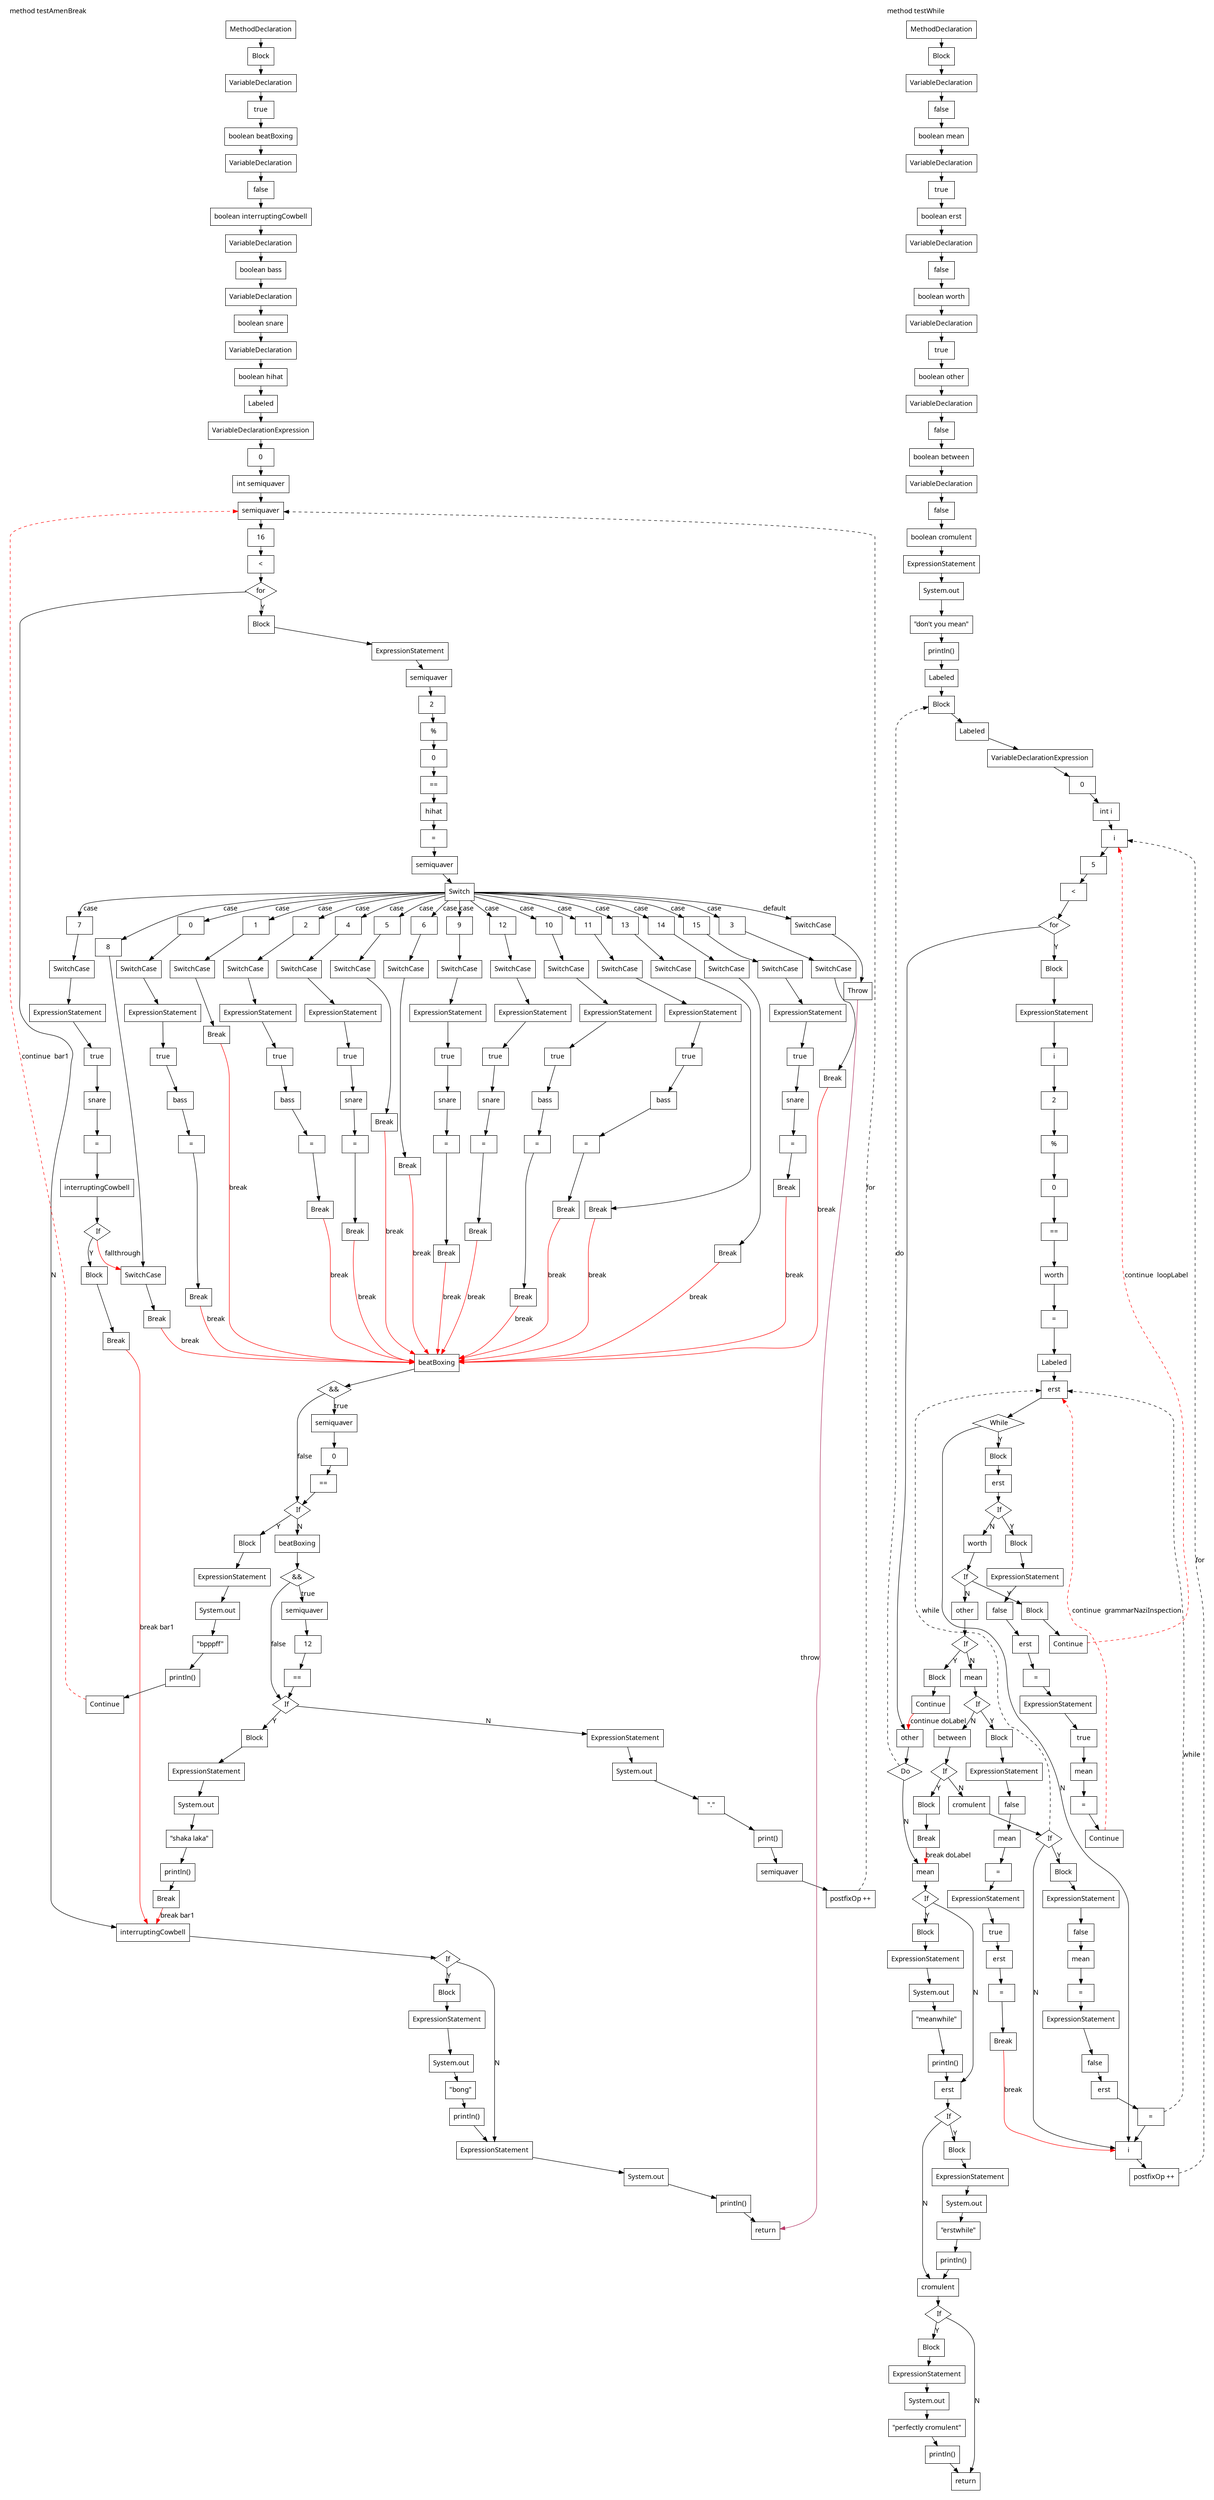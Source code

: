 digraph G {
  node [
    shape = rect;
    fontname = "Handlee";
  ]
  edge [
    fontname = "Handlee";
  ]
  bgcolor = transparent;
  fontname = "Handlee";
  compound = true;
  s_11 [
    class = "methodDeclaration";
    label = "MethodDeclaration";
    fillcolor = white;
    style = filled;
  ];
  s_11_3 [
    class = "block";
    label = "Block";
    fillcolor = white;
    style = filled;
  ];
  s_12 [
    class = "variableDeclaration";
    label = "VariableDeclaration";
    fillcolor = white;
    style = filled;
  ];
  s_12_2 [
    class = "variableDeclarationFragment";
    label = "boolean beatBoxing";
    fillcolor = white;
    style = filled;
  ];
  s_12_4 [
    class = "booleanLiteral literal";
    label = "true";
    fillcolor = white;
    style = filled;
  ];
  s_13 [
    class = "variableDeclaration";
    label = "VariableDeclaration";
    fillcolor = white;
    style = filled;
  ];
  s_13_2 [
    class = "variableDeclarationFragment";
    label = "boolean interruptingCowbell";
    fillcolor = white;
    style = filled;
  ];
  s_13_4 [
    class = "booleanLiteral literal";
    label = "false";
    fillcolor = white;
    style = filled;
  ];
  s_14 [
    class = "variableDeclaration";
    label = "VariableDeclaration";
    fillcolor = white;
    style = filled;
  ];
  s_14_2 [
    class = "variableDeclarationFragment";
    label = "boolean bass";
    fillcolor = white;
    style = filled;
  ];
  s_15 [
    class = "variableDeclaration";
    label = "VariableDeclaration";
    fillcolor = white;
    style = filled;
  ];
  s_15_2 [
    class = "variableDeclarationFragment";
    label = "boolean snare";
    fillcolor = white;
    style = filled;
  ];
  s_16 [
    class = "variableDeclaration";
    label = "VariableDeclaration";
    fillcolor = white;
    style = filled;
  ];
  s_16_2 [
    class = "variableDeclarationFragment";
    label = "boolean hihat";
    fillcolor = white;
    style = filled;
  ];
  s_19 [
    class = "labeled";
    label = "Labeled";
    fillcolor = white;
    style = filled;
  ];
  for_19 [
    class = "for";
    label = "for";
    fillcolor = white;
    shape = diamond;
    style = filled;
  ];
  s_19_3 [
    class = "initialiser variableDeclarationExpression";
    label = "VariableDeclarationExpression";
    fillcolor = white;
    style = filled;
  ];
  s_19_4 [
    class = "variableDeclarationFragment";
    label = "int semiquaver";
    fillcolor = white;
    style = filled;
  ];
  s_19_6 [
    class = "numberLiteral literal";
    label = "0";
    fillcolor = white;
    style = filled;
  ];
  s_19_7 [
    class = "expression infixExpression";
    label = "<";
    fillcolor = white;
    style = filled;
  ];
  s_19_8 [
    class = "simpleName";
    label = "semiquaver";
    fillcolor = white;
    style = filled;
  ];
  s_19_9 [
    class = "numberLiteral literal";
    label = "16";
    fillcolor = white;
    style = filled;
  ];
  s_19_10 [
    class = "postfixExpression updater";
    label = "postfixOp ++";
    fillcolor = white;
    style = filled;
  ];
  s_19_11 [
    class = "simpleName";
    label = "semiquaver";
    fillcolor = white;
    style = filled;
  ];
  s_19_12 [
    class = "block";
    label = "Block";
    fillcolor = white;
    style = filled;
  ];
  s_20 [
    class = "expressionStatement";
    label = "ExpressionStatement";
    fillcolor = white;
    style = filled;
  ];
  s_20_2 [
    class = "assignment";
    label = "=";
    fillcolor = white;
    style = filled;
  ];
  s_20_3 [
    class = "simpleName";
    label = "hihat";
    fillcolor = white;
    style = filled;
  ];
  s_20_4 [
    class = "infixExpression";
    label = "==";
    fillcolor = white;
    style = filled;
  ];
  s_20_6 [
    class = "infixExpression";
    label = "%";
    fillcolor = white;
    style = filled;
  ];
  s_20_7 [
    class = "simpleName";
    label = "semiquaver";
    fillcolor = white;
    style = filled;
  ];
  s_20_8 [
    class = "numberLiteral literal";
    label = "2";
    fillcolor = white;
    style = filled;
  ];
  s_20_9 [
    class = "numberLiteral literal";
    label = "0";
    fillcolor = white;
    style = filled;
  ];
  s_21 [
    class = "centralSwitch switch";
    label = "Switch";
    fillcolor = white;
    style = filled;
  ];
  s_21_2 [
    class = "simpleName";
    label = "semiquaver";
    fillcolor = white;
    style = filled;
  ];
  s_22 [
    class = "switchCase centralSwitch";
    label = "SwitchCase";
    fillcolor = white;
    style = filled;
  ];
  s_22_2 [
    class = "numberLiteral literal";
    label = "0";
    fillcolor = white;
    style = filled;
  ];
  s_22_3 [
    class = "expressionStatement";
    label = "ExpressionStatement";
    fillcolor = white;
    style = filled;
  ];
  s_22_4 [
    class = "assignment";
    label = "=";
    fillcolor = white;
    style = filled;
  ];
  s_22_5 [
    class = "simpleName";
    label = "bass";
    fillcolor = white;
    style = filled;
  ];
  s_22_6 [
    class = "booleanLiteral literal";
    label = "true";
    fillcolor = white;
    style = filled;
  ];
  s_22_7 [
    class = "break";
    label = "Break";
    fillcolor = white;
    style = filled;
  ];
  s_23 [
    class = "switchCase centralSwitch";
    label = "SwitchCase";
    fillcolor = white;
    style = filled;
  ];
  s_23_2 [
    class = "numberLiteral literal";
    label = "1";
    fillcolor = white;
    style = filled;
  ];
  s_23_3 [
    class = "break";
    label = "Break";
    fillcolor = white;
    style = filled;
  ];
  s_24 [
    class = "switchCase centralSwitch";
    label = "SwitchCase";
    fillcolor = white;
    style = filled;
  ];
  s_24_2 [
    class = "numberLiteral literal";
    label = "2";
    fillcolor = white;
    style = filled;
  ];
  s_24_3 [
    class = "expressionStatement";
    label = "ExpressionStatement";
    fillcolor = white;
    style = filled;
  ];
  s_24_4 [
    class = "assignment";
    label = "=";
    fillcolor = white;
    style = filled;
  ];
  s_24_5 [
    class = "simpleName";
    label = "bass";
    fillcolor = white;
    style = filled;
  ];
  s_24_6 [
    class = "booleanLiteral literal";
    label = "true";
    fillcolor = white;
    style = filled;
  ];
  s_24_7 [
    class = "break";
    label = "Break";
    fillcolor = white;
    style = filled;
  ];
  s_25 [
    class = "switchCase centralSwitch";
    label = "SwitchCase";
    fillcolor = white;
    style = filled;
  ];
  s_25_2 [
    class = "numberLiteral literal";
    label = "3";
    fillcolor = white;
    style = filled;
  ];
  s_25_3 [
    class = "break";
    label = "Break";
    fillcolor = white;
    style = filled;
  ];
  s_26 [
    class = "switchCase centralSwitch";
    label = "SwitchCase";
    fillcolor = white;
    style = filled;
  ];
  s_26_2 [
    class = "numberLiteral literal";
    label = "4";
    fillcolor = white;
    style = filled;
  ];
  s_26_3 [
    class = "expressionStatement";
    label = "ExpressionStatement";
    fillcolor = white;
    style = filled;
  ];
  s_26_4 [
    class = "assignment";
    label = "=";
    fillcolor = white;
    style = filled;
  ];
  s_26_5 [
    class = "simpleName";
    label = "snare";
    fillcolor = white;
    style = filled;
  ];
  s_26_6 [
    class = "booleanLiteral literal";
    label = "true";
    fillcolor = white;
    style = filled;
  ];
  s_26_7 [
    class = "break";
    label = "Break";
    fillcolor = white;
    style = filled;
  ];
  s_27 [
    class = "switchCase centralSwitch";
    label = "SwitchCase";
    fillcolor = white;
    style = filled;
  ];
  s_27_2 [
    class = "numberLiteral literal";
    label = "5";
    fillcolor = white;
    style = filled;
  ];
  s_27_3 [
    class = "break";
    label = "Break";
    fillcolor = white;
    style = filled;
  ];
  s_28 [
    class = "switchCase centralSwitch";
    label = "SwitchCase";
    fillcolor = white;
    style = filled;
  ];
  s_28_2 [
    class = "numberLiteral literal";
    label = "6";
    fillcolor = white;
    style = filled;
  ];
  s_28_3 [
    class = "break";
    label = "Break";
    fillcolor = white;
    style = filled;
  ];
  s_29 [
    class = "switchCase centralSwitch";
    label = "SwitchCase";
    fillcolor = white;
    style = filled;
  ];
  s_29_2 [
    class = "numberLiteral literal";
    label = "7";
    fillcolor = white;
    style = filled;
  ];
  s_29_3 [
    class = "expressionStatement";
    label = "ExpressionStatement";
    fillcolor = white;
    style = filled;
  ];
  s_29_4 [
    class = "assignment";
    label = "=";
    fillcolor = white;
    style = filled;
  ];
  s_29_5 [
    class = "simpleName";
    label = "snare";
    fillcolor = white;
    style = filled;
  ];
  s_29_6 [
    class = "booleanLiteral literal";
    label = "true";
    fillcolor = white;
    style = filled;
  ];
  if_29 [
    class = "if";
    label = " If";
    fillcolor = white;
    shape = diamond;
    style = filled;
  ];
  s_29_7 [
    class = "simpleName";
    label = "interruptingCowbell";
    fillcolor = white;
    style = filled;
  ];
  s_29_8 [
    class = "block";
    label = "Block";
    fillcolor = white;
    style = filled;
  ];
  s_29_9 [
    class = "break";
    label = "Break";
    fillcolor = white;
    style = filled;
  ];
  s_30 [
    class = "switchCase centralSwitch";
    label = "SwitchCase";
    fillcolor = white;
    style = filled;
  ];
  s_30_2 [
    class = "numberLiteral literal";
    label = "8";
    fillcolor = white;
    style = filled;
  ];
  s_30_3 [
    class = "break";
    label = "Break";
    fillcolor = white;
    style = filled;
  ];
  s_31 [
    class = "switchCase centralSwitch";
    label = "SwitchCase";
    fillcolor = white;
    style = filled;
  ];
  s_31_2 [
    class = "numberLiteral literal";
    label = "9";
    fillcolor = white;
    style = filled;
  ];
  s_31_3 [
    class = "expressionStatement";
    label = "ExpressionStatement";
    fillcolor = white;
    style = filled;
  ];
  s_31_4 [
    class = "assignment";
    label = "=";
    fillcolor = white;
    style = filled;
  ];
  s_31_5 [
    class = "simpleName";
    label = "snare";
    fillcolor = white;
    style = filled;
  ];
  s_31_6 [
    class = "booleanLiteral literal";
    label = "true";
    fillcolor = white;
    style = filled;
  ];
  s_31_7 [
    class = "break";
    label = "Break";
    fillcolor = white;
    style = filled;
  ];
  s_32 [
    class = "switchCase centralSwitch";
    label = "SwitchCase";
    fillcolor = white;
    style = filled;
  ];
  s_32_2 [
    class = "numberLiteral literal";
    label = "10";
    fillcolor = white;
    style = filled;
  ];
  s_32_3 [
    class = "expressionStatement";
    label = "ExpressionStatement";
    fillcolor = white;
    style = filled;
  ];
  s_32_4 [
    class = "assignment";
    label = "=";
    fillcolor = white;
    style = filled;
  ];
  s_32_5 [
    class = "simpleName";
    label = "bass";
    fillcolor = white;
    style = filled;
  ];
  s_32_6 [
    class = "booleanLiteral literal";
    label = "true";
    fillcolor = white;
    style = filled;
  ];
  s_32_7 [
    class = "break";
    label = "Break";
    fillcolor = white;
    style = filled;
  ];
  s_33 [
    class = "switchCase centralSwitch";
    label = "SwitchCase";
    fillcolor = white;
    style = filled;
  ];
  s_33_2 [
    class = "numberLiteral literal";
    label = "11";
    fillcolor = white;
    style = filled;
  ];
  s_33_3 [
    class = "expressionStatement";
    label = "ExpressionStatement";
    fillcolor = white;
    style = filled;
  ];
  s_33_4 [
    class = "assignment";
    label = "=";
    fillcolor = white;
    style = filled;
  ];
  s_33_5 [
    class = "simpleName";
    label = "bass";
    fillcolor = white;
    style = filled;
  ];
  s_33_6 [
    class = "booleanLiteral literal";
    label = "true";
    fillcolor = white;
    style = filled;
  ];
  s_33_7 [
    class = "break";
    label = "Break";
    fillcolor = white;
    style = filled;
  ];
  s_34 [
    class = "switchCase centralSwitch";
    label = "SwitchCase";
    fillcolor = white;
    style = filled;
  ];
  s_34_2 [
    class = "numberLiteral literal";
    label = "12";
    fillcolor = white;
    style = filled;
  ];
  s_34_3 [
    class = "expressionStatement";
    label = "ExpressionStatement";
    fillcolor = white;
    style = filled;
  ];
  s_34_4 [
    class = "assignment";
    label = "=";
    fillcolor = white;
    style = filled;
  ];
  s_34_5 [
    class = "simpleName";
    label = "snare";
    fillcolor = white;
    style = filled;
  ];
  s_34_6 [
    class = "booleanLiteral literal";
    label = "true";
    fillcolor = white;
    style = filled;
  ];
  s_34_7 [
    class = "break";
    label = "Break";
    fillcolor = white;
    style = filled;
  ];
  s_35 [
    class = "switchCase centralSwitch";
    label = "SwitchCase";
    fillcolor = white;
    style = filled;
  ];
  s_35_2 [
    class = "numberLiteral literal";
    label = "13";
    fillcolor = white;
    style = filled;
  ];
  s_35_3 [
    class = "break";
    label = "Break";
    fillcolor = white;
    style = filled;
  ];
  s_36 [
    class = "switchCase centralSwitch";
    label = "SwitchCase";
    fillcolor = white;
    style = filled;
  ];
  s_36_2 [
    class = "numberLiteral literal";
    label = "14";
    fillcolor = white;
    style = filled;
  ];
  s_36_3 [
    class = "break";
    label = "Break";
    fillcolor = white;
    style = filled;
  ];
  s_37 [
    class = "switchCase centralSwitch";
    label = "SwitchCase";
    fillcolor = white;
    style = filled;
  ];
  s_37_2 [
    class = "numberLiteral literal";
    label = "15";
    fillcolor = white;
    style = filled;
  ];
  s_37_3 [
    class = "expressionStatement";
    label = "ExpressionStatement";
    fillcolor = white;
    style = filled;
  ];
  s_37_4 [
    class = "assignment";
    label = "=";
    fillcolor = white;
    style = filled;
  ];
  s_37_5 [
    class = "simpleName";
    label = "snare";
    fillcolor = white;
    style = filled;
  ];
  s_37_6 [
    class = "booleanLiteral literal";
    label = "true";
    fillcolor = white;
    style = filled;
  ];
  s_37_7 [
    class = "break";
    label = "Break";
    fillcolor = white;
    style = filled;
  ];
  s_38 [
    class = "switchCase centralSwitch";
    label = "SwitchCase";
    fillcolor = white;
    style = filled;
  ];
  s_39 [
    class = "throw";
    label = "Throw";
    fillcolor = white;
    style = filled;
  ];
  if_41 [
    class = "if";
    label = " If";
    fillcolor = white;
    shape = diamond;
    style = filled;
  ];
  s_41 [
    class = "infixExpression infixConditional";
    label = "&&";
    fillcolor = white;
    shape = diamond;
    style = filled;
  ];
  s_41_2 [
    class = "simpleName";
    label = "beatBoxing";
    fillcolor = white;
    style = filled;
  ];
  s_41_3 [
    class = "infixExpression";
    label = "==";
    fillcolor = white;
    style = filled;
  ];
  s_41_4 [
    class = "simpleName";
    label = "semiquaver";
    fillcolor = white;
    style = filled;
  ];
  s_41_5 [
    class = "numberLiteral literal";
    label = "0";
    fillcolor = white;
    style = filled;
  ];
  s_41_6 [
    class = "block";
    label = "Block";
    fillcolor = white;
    style = filled;
  ];
  s_42 [
    class = "expressionStatement";
    label = "ExpressionStatement";
    fillcolor = white;
    style = filled;
  ];
  s_42_2 [
    class = "methodInvocation";
    label = "println()";
    fillcolor = white;
    style = filled;
  ];
  s_42_3 [
    class = "qualifiedName";
    label = "System.out";
    fillcolor = white;
    style = filled;
  ];
  s_42_7 [
    class = "stringLiteral literal";
    label = "\"bpppff\"";
    fillcolor = white;
    style = filled;
  ];
  s_43 [
    class = "continue";
    label = "Continue";
    fillcolor = white;
    style = filled;
  ];
  if_45 [
    class = "if";
    label = " If";
    fillcolor = white;
    shape = diamond;
    style = filled;
  ];
  s_45 [
    class = "infixExpression infixConditional";
    label = "&&";
    fillcolor = white;
    shape = diamond;
    style = filled;
  ];
  s_45_2 [
    class = "simpleName";
    label = "beatBoxing";
    fillcolor = white;
    style = filled;
  ];
  s_45_3 [
    class = "infixExpression";
    label = "==";
    fillcolor = white;
    style = filled;
  ];
  s_45_4 [
    class = "simpleName";
    label = "semiquaver";
    fillcolor = white;
    style = filled;
  ];
  s_45_5 [
    class = "numberLiteral literal";
    label = "12";
    fillcolor = white;
    style = filled;
  ];
  s_45_6 [
    class = "block";
    label = "Block";
    fillcolor = white;
    style = filled;
  ];
  s_46 [
    class = "expressionStatement";
    label = "ExpressionStatement";
    fillcolor = white;
    style = filled;
  ];
  s_46_2 [
    class = "methodInvocation";
    label = "println()";
    fillcolor = white;
    style = filled;
  ];
  s_46_3 [
    class = "qualifiedName";
    label = "System.out";
    fillcolor = white;
    style = filled;
  ];
  s_46_7 [
    class = "stringLiteral literal";
    label = "\"shaka laka\"";
    fillcolor = white;
    style = filled;
  ];
  s_47 [
    class = "break";
    label = "Break";
    fillcolor = white;
    style = filled;
  ];
  s_49 [
    class = "expressionStatement";
    label = "ExpressionStatement";
    fillcolor = white;
    style = filled;
  ];
  s_49_2 [
    class = "methodInvocation";
    label = "print()";
    fillcolor = white;
    style = filled;
  ];
  s_49_3 [
    class = "qualifiedName";
    label = "System.out";
    fillcolor = white;
    style = filled;
  ];
  s_49_7 [
    class = "stringLiteral literal";
    label = "\".\"";
    fillcolor = white;
    style = filled;
  ];
  if_51 [
    class = "if";
    label = " If";
    fillcolor = white;
    shape = diamond;
    style = filled;
  ];
  s_51 [
    class = "simpleName";
    label = "interruptingCowbell";
    fillcolor = white;
    style = filled;
  ];
  s_51_2 [
    class = "block";
    label = "Block";
    fillcolor = white;
    style = filled;
  ];
  s_52 [
    class = "expressionStatement";
    label = "ExpressionStatement";
    fillcolor = white;
    style = filled;
  ];
  s_52_2 [
    class = "methodInvocation";
    label = "println()";
    fillcolor = white;
    style = filled;
  ];
  s_52_3 [
    class = "qualifiedName";
    label = "System.out";
    fillcolor = white;
    style = filled;
  ];
  s_52_7 [
    class = "stringLiteral literal";
    label = "\"bong\"";
    fillcolor = white;
    style = filled;
  ];
  s_54 [
    class = "expressionStatement";
    label = "ExpressionStatement";
    fillcolor = white;
    style = filled;
  ];
  s_54_2 [
    class = "methodInvocation";
    label = "println()";
    fillcolor = white;
    style = filled;
  ];
  s_54_3 [
    class = "qualifiedName";
    label = "System.out";
    fillcolor = white;
    style = filled;
  ];
  s_57 [
    class = "methodDeclaration";
    label = "MethodDeclaration";
    fillcolor = white;
    style = filled;
  ];
  s_57_3 [
    class = "block";
    label = "Block";
    fillcolor = white;
    style = filled;
  ];
  s_58 [
    class = "variableDeclaration";
    label = "VariableDeclaration";
    fillcolor = white;
    style = filled;
  ];
  s_58_2 [
    class = "variableDeclarationFragment";
    label = "boolean mean";
    fillcolor = white;
    style = filled;
  ];
  s_58_4 [
    class = "booleanLiteral literal";
    label = "false";
    fillcolor = white;
    style = filled;
  ];
  s_59 [
    class = "variableDeclaration";
    label = "VariableDeclaration";
    fillcolor = white;
    style = filled;
  ];
  s_59_2 [
    class = "variableDeclarationFragment";
    label = "boolean erst";
    fillcolor = white;
    style = filled;
  ];
  s_59_4 [
    class = "booleanLiteral literal";
    label = "true";
    fillcolor = white;
    style = filled;
  ];
  s_60 [
    class = "variableDeclaration";
    label = "VariableDeclaration";
    fillcolor = white;
    style = filled;
  ];
  s_60_2 [
    class = "variableDeclarationFragment";
    label = "boolean worth";
    fillcolor = white;
    style = filled;
  ];
  s_60_4 [
    class = "booleanLiteral literal";
    label = "false";
    fillcolor = white;
    style = filled;
  ];
  s_61 [
    class = "variableDeclaration";
    label = "VariableDeclaration";
    fillcolor = white;
    style = filled;
  ];
  s_61_2 [
    class = "variableDeclarationFragment";
    label = "boolean other";
    fillcolor = white;
    style = filled;
  ];
  s_61_4 [
    class = "booleanLiteral literal";
    label = "true";
    fillcolor = white;
    style = filled;
  ];
  s_62 [
    class = "variableDeclaration";
    label = "VariableDeclaration";
    fillcolor = white;
    style = filled;
  ];
  s_62_2 [
    class = "variableDeclarationFragment";
    label = "boolean between";
    fillcolor = white;
    style = filled;
  ];
  s_62_4 [
    class = "booleanLiteral literal";
    label = "false";
    fillcolor = white;
    style = filled;
  ];
  s_64 [
    class = "variableDeclaration";
    label = "VariableDeclaration";
    fillcolor = white;
    style = filled;
  ];
  s_64_2 [
    class = "variableDeclarationFragment";
    label = "boolean cromulent";
    fillcolor = white;
    style = filled;
  ];
  s_64_4 [
    class = "booleanLiteral literal";
    label = "false";
    fillcolor = white;
    style = filled;
  ];
  s_65 [
    class = "expressionStatement";
    label = "ExpressionStatement";
    fillcolor = white;
    style = filled;
  ];
  s_65_2 [
    class = "methodInvocation";
    label = "println()";
    fillcolor = white;
    style = filled;
  ];
  s_65_3 [
    class = "qualifiedName";
    label = "System.out";
    fillcolor = white;
    style = filled;
  ];
  s_65_7 [
    class = "stringLiteral literal";
    label = "\"don't you mean\"";
    fillcolor = white;
    style = filled;
  ];
  s_66 [
    class = "labeled";
    label = "Labeled";
    fillcolor = white;
    style = filled;
  ];
  do_66 [
    class = "do";
    label = " Do";
    fillcolor = white;
    shape = diamond;
    style = filled;
  ];
  s_66_3 [
    class = "block";
    label = "Block";
    fillcolor = white;
    style = filled;
  ];
  s_67 [
    class = "labeled";
    label = "Labeled";
    fillcolor = white;
    style = filled;
  ];
  for_67 [
    class = "for";
    label = "for";
    fillcolor = white;
    shape = diamond;
    style = filled;
  ];
  s_67_3 [
    class = "initialiser variableDeclarationExpression";
    label = "VariableDeclarationExpression";
    fillcolor = white;
    style = filled;
  ];
  s_67_4 [
    class = "variableDeclarationFragment";
    label = "int i";
    fillcolor = white;
    style = filled;
  ];
  s_67_6 [
    class = "numberLiteral literal";
    label = "0";
    fillcolor = white;
    style = filled;
  ];
  s_67_7 [
    class = "expression infixExpression";
    label = "<";
    fillcolor = white;
    style = filled;
  ];
  s_67_8 [
    class = "simpleName";
    label = "i";
    fillcolor = white;
    style = filled;
  ];
  s_67_9 [
    class = "numberLiteral literal";
    label = "5";
    fillcolor = white;
    style = filled;
  ];
  s_67_10 [
    class = "postfixExpression updater";
    label = "postfixOp ++";
    fillcolor = white;
    style = filled;
  ];
  s_67_11 [
    class = "simpleName";
    label = "i";
    fillcolor = white;
    style = filled;
  ];
  s_67_12 [
    class = "block";
    label = "Block";
    fillcolor = white;
    style = filled;
  ];
  s_68 [
    class = "expressionStatement";
    label = "ExpressionStatement";
    fillcolor = white;
    style = filled;
  ];
  s_68_2 [
    class = "assignment";
    label = "=";
    fillcolor = white;
    style = filled;
  ];
  s_68_3 [
    class = "simpleName";
    label = "worth";
    fillcolor = white;
    style = filled;
  ];
  s_68_4 [
    class = "infixExpression";
    label = "==";
    fillcolor = white;
    style = filled;
  ];
  s_68_5 [
    class = "infixExpression";
    label = "%";
    fillcolor = white;
    style = filled;
  ];
  s_68_6 [
    class = "simpleName";
    label = "i";
    fillcolor = white;
    style = filled;
  ];
  s_68_7 [
    class = "numberLiteral literal";
    label = "2";
    fillcolor = white;
    style = filled;
  ];
  s_68_8 [
    class = "numberLiteral literal";
    label = "0";
    fillcolor = white;
    style = filled;
  ];
  s_70 [
    class = "labeled";
    label = "Labeled";
    fillcolor = white;
    style = filled;
  ];
  while_70 [
    class = "while";
    label = " While";
    fillcolor = white;
    shape = diamond;
    style = filled;
  ];
  s_70_3 [
    class = "simpleName";
    label = "erst";
    fillcolor = white;
    style = filled;
  ];
  s_70_4 [
    class = "block";
    label = "Block";
    fillcolor = white;
    style = filled;
  ];
  if_71 [
    class = "if";
    label = " If";
    fillcolor = white;
    shape = diamond;
    style = filled;
  ];
  s_71 [
    class = "simpleName";
    label = "erst";
    fillcolor = white;
    style = filled;
  ];
  s_71_2 [
    class = "block";
    label = "Block";
    fillcolor = white;
    style = filled;
  ];
  s_72 [
    class = "expressionStatement";
    label = "ExpressionStatement";
    fillcolor = white;
    style = filled;
  ];
  s_72_2 [
    class = "assignment";
    label = "=";
    fillcolor = white;
    style = filled;
  ];
  s_72_3 [
    class = "simpleName";
    label = "erst";
    fillcolor = white;
    style = filled;
  ];
  s_72_4 [
    class = "booleanLiteral literal";
    label = "false";
    fillcolor = white;
    style = filled;
  ];
  s_73 [
    class = "expressionStatement";
    label = "ExpressionStatement";
    fillcolor = white;
    style = filled;
  ];
  s_73_2 [
    class = "assignment";
    label = "=";
    fillcolor = white;
    style = filled;
  ];
  s_73_3 [
    class = "simpleName";
    label = "mean";
    fillcolor = white;
    style = filled;
  ];
  s_73_4 [
    class = "booleanLiteral literal";
    label = "true";
    fillcolor = white;
    style = filled;
  ];
  s_74 [
    class = "continue";
    label = "Continue";
    fillcolor = white;
    style = filled;
  ];
  if_75 [
    class = "if";
    label = " If";
    fillcolor = white;
    shape = diamond;
    style = filled;
  ];
  s_75 [
    class = "simpleName";
    label = "worth";
    fillcolor = white;
    style = filled;
  ];
  s_75_2 [
    class = "block";
    label = "Block";
    fillcolor = white;
    style = filled;
  ];
  s_76 [
    class = "continue";
    label = "Continue";
    fillcolor = white;
    style = filled;
  ];
  if_77 [
    class = "if";
    label = " If";
    fillcolor = white;
    shape = diamond;
    style = filled;
  ];
  s_77 [
    class = "simpleName";
    label = "other";
    fillcolor = white;
    style = filled;
  ];
  s_77_2 [
    class = "block";
    label = "Block";
    fillcolor = white;
    style = filled;
  ];
  s_78 [
    class = "continue";
    label = "Continue";
    fillcolor = white;
    style = filled;
  ];
  if_79 [
    class = "if";
    label = " If";
    fillcolor = white;
    shape = diamond;
    style = filled;
  ];
  s_79 [
    class = "simpleName";
    label = "mean";
    fillcolor = white;
    style = filled;
  ];
  s_79_2 [
    class = "block";
    label = "Block";
    fillcolor = white;
    style = filled;
  ];
  s_80 [
    class = "expressionStatement";
    label = "ExpressionStatement";
    fillcolor = white;
    style = filled;
  ];
  s_80_2 [
    class = "assignment";
    label = "=";
    fillcolor = white;
    style = filled;
  ];
  s_80_3 [
    class = "simpleName";
    label = "mean";
    fillcolor = white;
    style = filled;
  ];
  s_80_4 [
    class = "booleanLiteral literal";
    label = "false";
    fillcolor = white;
    style = filled;
  ];
  s_81 [
    class = "expressionStatement";
    label = "ExpressionStatement";
    fillcolor = white;
    style = filled;
  ];
  s_81_2 [
    class = "assignment";
    label = "=";
    fillcolor = white;
    style = filled;
  ];
  s_81_3 [
    class = "simpleName";
    label = "erst";
    fillcolor = white;
    style = filled;
  ];
  s_81_4 [
    class = "booleanLiteral literal";
    label = "true";
    fillcolor = white;
    style = filled;
  ];
  s_82 [
    class = "break";
    label = "Break";
    fillcolor = white;
    style = filled;
  ];
  if_83 [
    class = "if";
    label = " If";
    fillcolor = white;
    shape = diamond;
    style = filled;
  ];
  s_83 [
    class = "simpleName";
    label = "between";
    fillcolor = white;
    style = filled;
  ];
  s_83_2 [
    class = "block";
    label = "Block";
    fillcolor = white;
    style = filled;
  ];
  s_84 [
    class = "break";
    label = "Break";
    fillcolor = white;
    style = filled;
  ];
  if_85 [
    class = "if";
    label = " If";
    fillcolor = white;
    shape = diamond;
    style = filled;
  ];
  s_85 [
    class = "simpleName";
    label = "cromulent";
    fillcolor = white;
    style = filled;
  ];
  s_85_2 [
    class = "block";
    label = "Block";
    fillcolor = white;
    style = filled;
  ];
  s_86 [
    class = "expressionStatement";
    label = "ExpressionStatement";
    fillcolor = white;
    style = filled;
  ];
  s_86_2 [
    class = "assignment";
    label = "=";
    fillcolor = white;
    style = filled;
  ];
  s_86_3 [
    class = "simpleName";
    label = "mean";
    fillcolor = white;
    style = filled;
  ];
  s_86_4 [
    class = "booleanLiteral literal";
    label = "false";
    fillcolor = white;
    style = filled;
  ];
  s_87 [
    class = "expressionStatement";
    label = "ExpressionStatement";
    fillcolor = white;
    style = filled;
  ];
  s_87_2 [
    class = "assignment";
    label = "=";
    fillcolor = white;
    style = filled;
  ];
  s_87_3 [
    class = "simpleName";
    label = "erst";
    fillcolor = white;
    style = filled;
  ];
  s_87_4 [
    class = "booleanLiteral literal";
    label = "false";
    fillcolor = white;
    style = filled;
  ];
  s_91 [
    class = "simpleName";
    label = "other";
    fillcolor = white;
    style = filled;
  ];
  if_93 [
    class = "if";
    label = " If";
    fillcolor = white;
    shape = diamond;
    style = filled;
  ];
  s_93 [
    class = "simpleName";
    label = "mean";
    fillcolor = white;
    style = filled;
  ];
  s_93_2 [
    class = "block";
    label = "Block";
    fillcolor = white;
    style = filled;
  ];
  s_93_3 [
    class = "expressionStatement";
    label = "ExpressionStatement";
    fillcolor = white;
    style = filled;
  ];
  s_93_4 [
    class = "methodInvocation";
    label = "println()";
    fillcolor = white;
    style = filled;
  ];
  s_93_5 [
    class = "qualifiedName";
    label = "System.out";
    fillcolor = white;
    style = filled;
  ];
  s_93_9 [
    class = "stringLiteral literal";
    label = "\"meanwhile\"";
    fillcolor = white;
    style = filled;
  ];
  if_94 [
    class = "if";
    label = " If";
    fillcolor = white;
    shape = diamond;
    style = filled;
  ];
  s_94 [
    class = "simpleName";
    label = "erst";
    fillcolor = white;
    style = filled;
  ];
  s_94_2 [
    class = "block";
    label = "Block";
    fillcolor = white;
    style = filled;
  ];
  s_94_3 [
    class = "expressionStatement";
    label = "ExpressionStatement";
    fillcolor = white;
    style = filled;
  ];
  s_94_4 [
    class = "methodInvocation";
    label = "println()";
    fillcolor = white;
    style = filled;
  ];
  s_94_5 [
    class = "qualifiedName";
    label = "System.out";
    fillcolor = white;
    style = filled;
  ];
  s_94_9 [
    class = "stringLiteral literal";
    label = "\"erstwhile\"";
    fillcolor = white;
    style = filled;
  ];
  if_95 [
    class = "if";
    label = " If";
    fillcolor = white;
    shape = diamond;
    style = filled;
  ];
  s_95 [
    class = "simpleName";
    label = "cromulent";
    fillcolor = white;
    style = filled;
  ];
  s_95_2 [
    class = "block";
    label = "Block";
    fillcolor = white;
    style = filled;
  ];
  s_95_3 [
    class = "expressionStatement";
    label = "ExpressionStatement";
    fillcolor = white;
    style = filled;
  ];
  s_95_4 [
    class = "methodInvocation";
    label = "println()";
    fillcolor = white;
    style = filled;
  ];
  s_95_5 [
    class = "qualifiedName";
    label = "System.out";
    fillcolor = white;
    style = filled;
  ];
  s_95_9 [
    class = "stringLiteral literal";
    label = "\"perfectly cromulent\"";
    fillcolor = white;
    style = filled;
  ];
  m_55 [
    class = "method end";
    label = "return";
    fillcolor = white;
    style = filled;
  ];
  m_97 [
    class = "method end";
    label = "return";
    fillcolor = white;
    style = filled;
  ];
  s_11 -> s_11_3;
  s_11_3 -> s_12;
  s_12 -> s_12_4;
  s_12_4 -> s_12_2;
  s_12_2 -> s_13;
  s_13 -> s_13_4;
  s_13_4 -> s_13_2;
  s_13_2 -> s_14;
  s_14 -> s_14_2;
  s_14_2 -> s_15;
  s_15 -> s_15_2;
  s_15_2 -> s_16;
  s_16 -> s_16_2;
  s_16_2 -> s_19;
  s_19 -> s_19_3;
  s_19_3 -> s_19_6;
  s_19_6 -> s_19_4;
  s_19_4 -> s_19_8;
  s_19_8 -> s_19_9;
  s_19_9 -> s_19_7;
  s_19_7 -> for_19;
  for_19 -> s_19_12 [
    label="Y";
  ];
  s_19_12 -> s_20;
  s_20 -> s_20_7;
  s_20_7 -> s_20_8;
  s_20_8 -> s_20_6;
  s_20_6 -> s_20_9;
  s_20_9 -> s_20_4;
  s_20_4 -> s_20_3;
  s_20_3 -> s_20_2;
  s_20_2 -> s_21_2;
  s_21_2 -> s_21;
  s_21 -> s_22_2 [
    label="case";
  ];
  s_22_2 -> s_22;
  s_22 -> s_22_3;
  s_22_3 -> s_22_6;
  s_22_6 -> s_22_5;
  s_22_5 -> s_22_4;
  s_22_4 -> s_22_7;
  s_21 -> s_23_2 [
    label="case";
  ];
  s_23_2 -> s_23;
  s_23 -> s_23_3;
  s_21 -> s_24_2 [
    label="case";
  ];
  s_24_2 -> s_24;
  s_24 -> s_24_3;
  s_24_3 -> s_24_6;
  s_24_6 -> s_24_5;
  s_24_5 -> s_24_4;
  s_24_4 -> s_24_7;
  s_21 -> s_25_2 [
    label="case";
  ];
  s_25_2 -> s_25;
  s_25 -> s_25_3;
  s_21 -> s_26_2 [
    label="case";
  ];
  s_26_2 -> s_26;
  s_26 -> s_26_3;
  s_26_3 -> s_26_6;
  s_26_6 -> s_26_5;
  s_26_5 -> s_26_4;
  s_26_4 -> s_26_7;
  s_21 -> s_27_2 [
    label="case";
  ];
  s_27_2 -> s_27;
  s_27 -> s_27_3;
  s_21 -> s_28_2 [
    label="case";
  ];
  s_28_2 -> s_28;
  s_28 -> s_28_3;
  s_21 -> s_29_2 [
    label="case";
  ];
  s_29_2 -> s_29;
  s_29 -> s_29_3;
  s_29_3 -> s_29_6;
  s_29_6 -> s_29_5;
  s_29_5 -> s_29_4;
  s_29_4 -> s_29_7;
  s_29_7 -> if_29;
  if_29 -> s_29_8 [
    label="Y";
  ];
  s_29_8 -> s_29_9;
  s_21 -> s_30_2 [
    label="case";
  ];
  s_30_2 -> s_30;
  if_29 -> s_30 [
    label="fallthrough";
    color = red;
  ];
  s_30 -> s_30_3;
  s_21 -> s_31_2 [
    label="case";
  ];
  s_31_2 -> s_31;
  s_31 -> s_31_3;
  s_31_3 -> s_31_6;
  s_31_6 -> s_31_5;
  s_31_5 -> s_31_4;
  s_31_4 -> s_31_7;
  s_21 -> s_32_2 [
    label="case";
  ];
  s_32_2 -> s_32;
  s_32 -> s_32_3;
  s_32_3 -> s_32_6;
  s_32_6 -> s_32_5;
  s_32_5 -> s_32_4;
  s_32_4 -> s_32_7;
  s_21 -> s_33_2 [
    label="case";
  ];
  s_33_2 -> s_33;
  s_33 -> s_33_3;
  s_33_3 -> s_33_6;
  s_33_6 -> s_33_5;
  s_33_5 -> s_33_4;
  s_33_4 -> s_33_7;
  s_21 -> s_34_2 [
    label="case";
  ];
  s_34_2 -> s_34;
  s_34 -> s_34_3;
  s_34_3 -> s_34_6;
  s_34_6 -> s_34_5;
  s_34_5 -> s_34_4;
  s_34_4 -> s_34_7;
  s_21 -> s_35_2 [
    label="case";
  ];
  s_35_2 -> s_35;
  s_35 -> s_35_3;
  s_21 -> s_36_2 [
    label="case";
  ];
  s_36_2 -> s_36;
  s_36 -> s_36_3;
  s_21 -> s_37_2 [
    label="case";
  ];
  s_37_2 -> s_37;
  s_37 -> s_37_3;
  s_37_3 -> s_37_6;
  s_37_6 -> s_37_5;
  s_37_5 -> s_37_4;
  s_37_4 -> s_37_7;
  s_21 -> s_38 [
    label="default";
  ];
  s_38 -> s_39;
  s_22_7 -> s_41_2 [
    label="break";
    color = red;
  ];
  s_23_3 -> s_41_2 [
    label="break";
    color = red;
  ];
  s_24_7 -> s_41_2 [
    label="break";
    color = red;
  ];
  s_25_3 -> s_41_2 [
    label="break";
    color = red;
  ];
  s_26_7 -> s_41_2 [
    label="break";
    color = red;
  ];
  s_27_3 -> s_41_2 [
    label="break";
    color = red;
  ];
  s_28_3 -> s_41_2 [
    label="break";
    color = red;
  ];
  s_30_3 -> s_41_2 [
    label="break";
    color = red;
  ];
  s_31_7 -> s_41_2 [
    label="break";
    color = red;
  ];
  s_32_7 -> s_41_2 [
    label="break";
    color = red;
  ];
  s_33_7 -> s_41_2 [
    label="break";
    color = red;
  ];
  s_34_7 -> s_41_2 [
    label="break";
    color = red;
  ];
  s_35_3 -> s_41_2 [
    label="break";
    color = red;
  ];
  s_36_3 -> s_41_2 [
    label="break";
    color = red;
  ];
  s_37_7 -> s_41_2 [
    label="break";
    color = red;
  ];
  s_41_2 -> s_41;
  s_41 -> s_41_4 [
    label="true";
  ];
  s_41_4 -> s_41_5;
  s_41_5 -> s_41_3;
  s_41 -> if_41 [
    label="false";
  ];
  s_41_3 -> if_41;
  if_41 -> s_41_6 [
    label="Y";
  ];
  s_41_6 -> s_42;
  s_42 -> s_42_3;
  s_42_3 -> s_42_7;
  s_42_7 -> s_42_2;
  s_42_2 -> s_43;
  s_43 -> s_19_8 [
    label="continue  bar1";
    color = red;
    style = dashed;
  ];
  if_41 -> s_45_2 [
    label="N";
  ];
  s_45_2 -> s_45;
  s_45 -> s_45_4 [
    label="true";
  ];
  s_45_4 -> s_45_5;
  s_45_5 -> s_45_3;
  s_45 -> if_45 [
    label="false";
  ];
  s_45_3 -> if_45;
  if_45 -> s_45_6 [
    label="Y";
  ];
  s_45_6 -> s_46;
  s_46 -> s_46_3;
  s_46_3 -> s_46_7;
  s_46_7 -> s_46_2;
  s_46_2 -> s_47;
  if_45 -> s_49 [
    label="N";
  ];
  s_49 -> s_49_3;
  s_49_3 -> s_49_7;
  s_49_7 -> s_49_2;
  s_49_2 -> s_19_11;
  s_19_11 -> s_19_10;
  s_19_10 -> s_19_8 [
    label="for";
    style = dashed;
  ];
  s_29_9 -> s_51 [
    label="break bar1";
    color = red;
  ];
  s_47 -> s_51 [
    label="break bar1";
    color = red;
  ];
  for_19 -> s_51 [
    label="N";
  ];
  s_51 -> if_51;
  if_51 -> s_51_2 [
    label="Y";
  ];
  s_51_2 -> s_52;
  s_52 -> s_52_3;
  s_52_3 -> s_52_7;
  s_52_7 -> s_52_2;
  s_52_2 -> s_54;
  if_51 -> s_54 [
    label="N";
  ];
  s_54 -> s_54_3;
  s_54_3 -> s_54_2;
  s_39 -> m_55 [
    color = maroon;
    xlabel = "throw";
  ];
  s_54_2 -> m_55;
  s_57 -> s_57_3;
  s_57_3 -> s_58;
  s_58 -> s_58_4;
  s_58_4 -> s_58_2;
  s_58_2 -> s_59;
  s_59 -> s_59_4;
  s_59_4 -> s_59_2;
  s_59_2 -> s_60;
  s_60 -> s_60_4;
  s_60_4 -> s_60_2;
  s_60_2 -> s_61;
  s_61 -> s_61_4;
  s_61_4 -> s_61_2;
  s_61_2 -> s_62;
  s_62 -> s_62_4;
  s_62_4 -> s_62_2;
  s_62_2 -> s_64;
  s_64 -> s_64_4;
  s_64_4 -> s_64_2;
  s_64_2 -> s_65;
  s_65 -> s_65_3;
  s_65_3 -> s_65_7;
  s_65_7 -> s_65_2;
  s_65_2 -> s_66;
  s_66 -> s_66_3;
  s_66_3 -> s_67;
  s_67 -> s_67_3;
  s_67_3 -> s_67_6;
  s_67_6 -> s_67_4;
  s_67_4 -> s_67_8;
  s_67_8 -> s_67_9;
  s_67_9 -> s_67_7;
  s_67_7 -> for_67;
  for_67 -> s_67_12 [
    label="Y";
  ];
  s_67_12 -> s_68;
  s_68 -> s_68_6;
  s_68_6 -> s_68_7;
  s_68_7 -> s_68_5;
  s_68_5 -> s_68_8;
  s_68_8 -> s_68_4;
  s_68_4 -> s_68_3;
  s_68_3 -> s_68_2;
  s_68_2 -> s_70;
  s_70 -> s_70_3;
  s_70_3 -> while_70;
  while_70 -> s_70_4 [
    label="Y";
  ];
  s_70_4 -> s_71;
  s_71 -> if_71;
  if_71 -> s_71_2 [
    label="Y";
  ];
  if_71 -> s_75 [
    label="N";
  ];
  s_71_2 -> s_72;
  s_72 -> s_72_4;
  s_72_4 -> s_72_3;
  s_72_3 -> s_72_2;
  s_72_2 -> s_73;
  s_73 -> s_73_4;
  s_73_4 -> s_73_3;
  s_73_3 -> s_73_2;
  s_73_2 -> s_74;
  s_74 -> s_70_3 [
    label="continue  grammarNaziInspection";
    color = red;
    style = dashed;
  ];
  s_75 -> if_75;
  if_75 -> s_75_2 [
    label="Y";
  ];
  if_75 -> s_77 [
    label="N";
  ];
  s_75_2 -> s_76;
  s_76 -> s_67_8 [
    label="continue  loopLabel";
    color = red;
    style = dashed;
  ];
  s_77 -> if_77;
  if_77 -> s_77_2 [
    label="Y";
  ];
  if_77 -> s_79 [
    label="N";
  ];
  s_77_2 -> s_78;
  s_79 -> if_79;
  if_79 -> s_79_2 [
    label="Y";
  ];
  if_79 -> s_83 [
    label="N";
  ];
  s_79_2 -> s_80;
  s_80 -> s_80_4;
  s_80_4 -> s_80_3;
  s_80_3 -> s_80_2;
  s_80_2 -> s_81;
  s_81 -> s_81_4;
  s_81_4 -> s_81_3;
  s_81_3 -> s_81_2;
  s_81_2 -> s_82;
  s_83 -> if_83;
  if_83 -> s_83_2 [
    label="Y";
  ];
  if_83 -> s_85 [
    label="N";
  ];
  s_83_2 -> s_84;
  s_85 -> if_85;
  if_85 -> s_85_2 [
    label="Y";
  ];
  s_85_2 -> s_86;
  s_86 -> s_86_4;
  s_86_4 -> s_86_3;
  s_86_3 -> s_86_2;
  s_86_2 -> s_87;
  s_87 -> s_87_4;
  s_87_4 -> s_87_3;
  s_87_3 -> s_87_2;
  s_87_2 -> s_70_3 [
    label="while";
    style = dashed;
  ];
  if_85 -> s_70_3 [
    label="while";
    style = dashed;
  ];
  s_87_2 -> s_67_11;
  if_85 -> s_67_11 [
    label="N";
  ];
  s_82 -> s_67_11 [
    label="break";
    color = red;
  ];
  while_70 -> s_67_11 [
    label="N";
  ];
  s_67_11 -> s_67_10;
  s_67_10 -> s_67_8 [
    label="for";
    style = dashed;
  ];
  for_67 -> s_91;
  s_91 -> do_66;
  do_66 -> s_66_3 [
    label="do";
    style = dashed;
  ];
  s_78 -> s_91 [
    label="continue doLabel";
    color = red;
  ];
  do_66 -> s_93 [
    label="N";
  ];
  s_84 -> s_93 [
    label="break doLabel";
    color = red;
  ];
  s_93 -> if_93;
  if_93 -> s_93_2 [
    label="Y";
  ];
  s_93_2 -> s_93_3;
  s_93_3 -> s_93_5;
  s_93_5 -> s_93_9;
  s_93_9 -> s_93_4;
  s_93_4 -> s_94;
  if_93 -> s_94 [
    label="N";
  ];
  s_94 -> if_94;
  if_94 -> s_94_2 [
    label="Y";
  ];
  s_94_2 -> s_94_3;
  s_94_3 -> s_94_5;
  s_94_5 -> s_94_9;
  s_94_9 -> s_94_4;
  s_94_4 -> s_95;
  if_94 -> s_95 [
    label="N";
  ];
  s_95 -> if_95;
  if_95 -> s_95_2 [
    label="Y";
  ];
  s_95_2 -> s_95_3;
  s_95_3 -> s_95_5;
  s_95_5 -> s_95_9;
  s_95_9 -> s_95_4;
  s_95_4 -> m_97;
  if_95 -> m_97 [
    label="N";
  ];

  subgraph cluster_m_11 {
    label="method testAmenBreak";
    labeljust = "l";
    ranksep = 0.5;
    pencolor = transparent;
    s_11; s_11_3; s_12; s_12_2; s_12_4; s_13; s_13_2; s_13_4; s_14; s_14_2; s_15; s_15_2; s_16; s_16_2; s_19; for_19; s_19_3; s_19_4; s_19_6; s_19_7; s_19_8; s_19_9; s_19_10; s_19_11; s_19_12; s_20; s_20_2; s_20_3; s_20_4; s_20_6; s_20_7; s_20_8; s_20_9; s_21; s_21_2; s_22; s_22_2; s_22_3; s_22_4; s_22_5; s_22_6; s_22_7; s_23; s_23_2; s_23_3; s_24; s_24_2; s_24_3; s_24_4; s_24_5; s_24_6; s_24_7; s_25; s_25_2; s_25_3; s_26; s_26_2; s_26_3; s_26_4; s_26_5; s_26_6; s_26_7; s_27; s_27_2; s_27_3; s_28; s_28_2; s_28_3; s_29; s_29_2; s_29_3; s_29_4; s_29_5; s_29_6; if_29; s_29_7; s_29_8; s_29_9; s_30; s_30_2; s_30_3; s_31; s_31_2; s_31_3; s_31_4; s_31_5; s_31_6; s_31_7; s_32; s_32_2; s_32_3; s_32_4; s_32_5; s_32_6; s_32_7; s_33; s_33_2; s_33_3; s_33_4; s_33_5; s_33_6; s_33_7; s_34; s_34_2; s_34_3; s_34_4; s_34_5; s_34_6; s_34_7; s_35; s_35_2; s_35_3; s_36; s_36_2; s_36_3; s_37; s_37_2; s_37_3; s_37_4; s_37_5; s_37_6; s_37_7; s_38; s_39; if_41; s_41; s_41_2; s_41_3; s_41_4; s_41_5; s_41_6; s_42; s_42_2; s_42_3; s_42_7; s_43; if_45; s_45; s_45_2; s_45_3; s_45_4; s_45_5; s_45_6; s_46; s_46_2; s_46_3; s_46_7; s_47; s_49; s_49_2; s_49_3; s_49_7; if_51; s_51; s_51_2; s_52; s_52_2; s_52_3; s_52_7; s_54; s_54_2; s_54_3; m_55;
  }
  subgraph cluster_m_57 {
    label="method testWhile";
    labeljust = "l";
    ranksep = 0.5;
    pencolor = transparent;
    s_57; s_57_3; s_58; s_58_2; s_58_4; s_59; s_59_2; s_59_4; s_60; s_60_2; s_60_4; s_61; s_61_2; s_61_4; s_62; s_62_2; s_62_4; s_64; s_64_2; s_64_4; s_65; s_65_2; s_65_3; s_65_7; s_66; do_66; s_66_3; s_67; for_67; s_67_3; s_67_4; s_67_6; s_67_7; s_67_8; s_67_9; s_67_10; s_67_11; s_67_12; s_68; s_68_2; s_68_3; s_68_4; s_68_5; s_68_6; s_68_7; s_68_8; s_70; while_70; s_70_3; s_70_4; if_71; s_71; s_71_2; s_72; s_72_2; s_72_3; s_72_4; s_73; s_73_2; s_73_3; s_73_4; s_74; if_75; s_75; s_75_2; s_76; if_77; s_77; s_77_2; s_78; if_79; s_79; s_79_2; s_80; s_80_2; s_80_3; s_80_4; s_81; s_81_2; s_81_3; s_81_4; s_82; if_83; s_83; s_83_2; s_84; if_85; s_85; s_85_2; s_86; s_86_2; s_86_3; s_86_4; s_87; s_87_2; s_87_3; s_87_4; s_91; if_93; s_93; s_93_2; s_93_3; s_93_4; s_93_5; s_93_9; if_94; s_94; s_94_2; s_94_3; s_94_4; s_94_5; s_94_9; if_95; s_95; s_95_2; s_95_3; s_95_4; s_95_5; s_95_9; m_97;
  }
}

